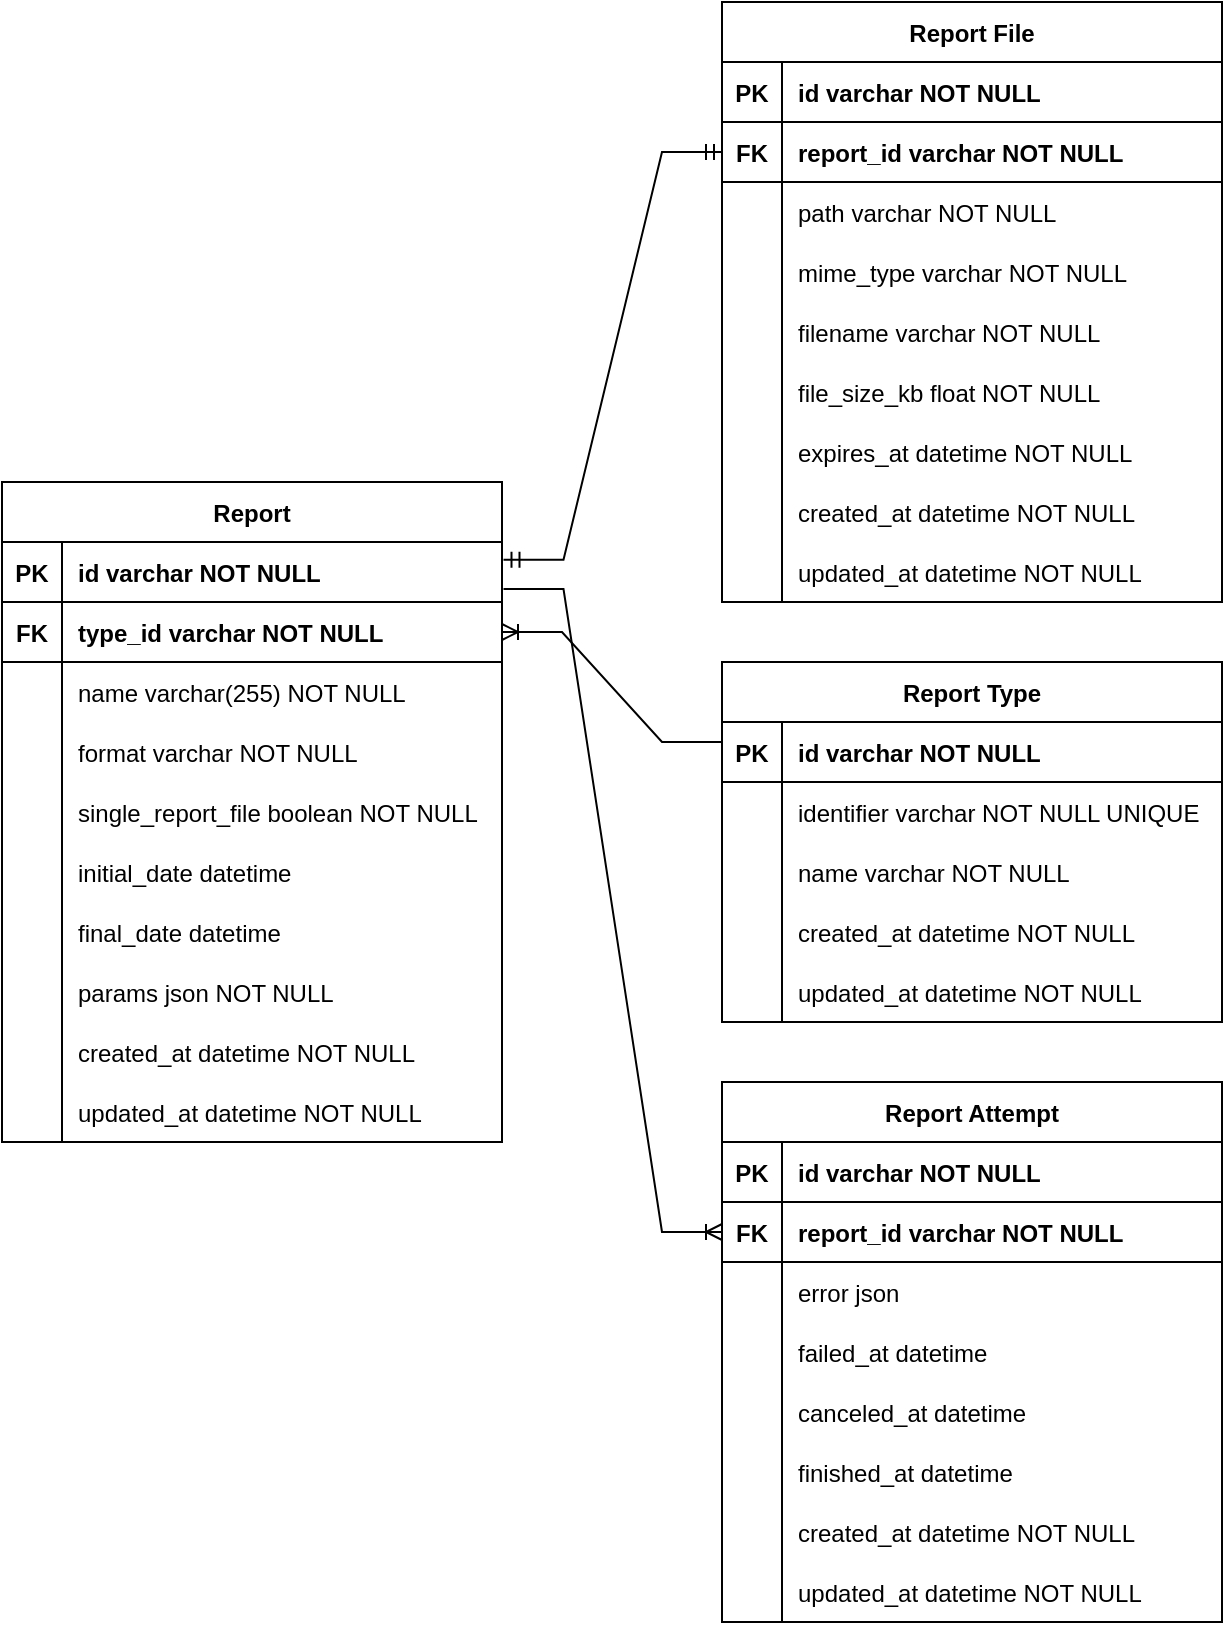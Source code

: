 <mxfile version="20.3.2" type="device"><diagram id="R2lEEEUBdFMjLlhIrx00" name="Page-1"><mxGraphModel dx="1125" dy="644" grid="1" gridSize="10" guides="1" tooltips="1" connect="1" arrows="1" fold="1" page="1" pageScale="1" pageWidth="850" pageHeight="1100" math="0" shadow="0" extFonts="Permanent Marker^https://fonts.googleapis.com/css?family=Permanent+Marker"><root><mxCell id="0"/><mxCell id="1" parent="0"/><mxCell id="C-vyLk0tnHw3VtMMgP7b-23" value="Report" style="shape=table;startSize=30;container=1;collapsible=1;childLayout=tableLayout;fixedRows=1;rowLines=0;fontStyle=1;align=center;resizeLast=1;" parent="1" vertex="1"><mxGeometry x="120" y="280" width="250" height="330" as="geometry"/></mxCell><mxCell id="C-vyLk0tnHw3VtMMgP7b-24" value="" style="shape=partialRectangle;collapsible=0;dropTarget=0;pointerEvents=0;fillColor=none;points=[[0,0.5],[1,0.5]];portConstraint=eastwest;top=0;left=0;right=0;bottom=1;" parent="C-vyLk0tnHw3VtMMgP7b-23" vertex="1"><mxGeometry y="30" width="250" height="30" as="geometry"/></mxCell><mxCell id="C-vyLk0tnHw3VtMMgP7b-25" value="PK" style="shape=partialRectangle;overflow=hidden;connectable=0;fillColor=none;top=0;left=0;bottom=0;right=0;fontStyle=1;" parent="C-vyLk0tnHw3VtMMgP7b-24" vertex="1"><mxGeometry width="30" height="30" as="geometry"><mxRectangle width="30" height="30" as="alternateBounds"/></mxGeometry></mxCell><mxCell id="C-vyLk0tnHw3VtMMgP7b-26" value="id varchar NOT NULL " style="shape=partialRectangle;overflow=hidden;connectable=0;fillColor=none;top=0;left=0;bottom=0;right=0;align=left;spacingLeft=6;fontStyle=1;" parent="C-vyLk0tnHw3VtMMgP7b-24" vertex="1"><mxGeometry x="30" width="220" height="30" as="geometry"><mxRectangle width="220" height="30" as="alternateBounds"/></mxGeometry></mxCell><mxCell id="LxgKJK7ZKuSx8GFed8Ou-108" value="" style="shape=partialRectangle;collapsible=0;dropTarget=0;pointerEvents=0;fillColor=none;points=[[0,0.5],[1,0.5]];portConstraint=eastwest;top=0;left=0;right=0;bottom=1;" parent="C-vyLk0tnHw3VtMMgP7b-23" vertex="1"><mxGeometry y="60" width="250" height="30" as="geometry"/></mxCell><mxCell id="LxgKJK7ZKuSx8GFed8Ou-109" value="FK" style="shape=partialRectangle;overflow=hidden;connectable=0;fillColor=none;top=0;left=0;bottom=0;right=0;fontStyle=1;" parent="LxgKJK7ZKuSx8GFed8Ou-108" vertex="1"><mxGeometry width="30" height="30" as="geometry"><mxRectangle width="30" height="30" as="alternateBounds"/></mxGeometry></mxCell><mxCell id="LxgKJK7ZKuSx8GFed8Ou-110" value="type_id varchar NOT NULL " style="shape=partialRectangle;overflow=hidden;connectable=0;fillColor=none;top=0;left=0;bottom=0;right=0;align=left;spacingLeft=6;fontStyle=1;" parent="LxgKJK7ZKuSx8GFed8Ou-108" vertex="1"><mxGeometry x="30" width="220" height="30" as="geometry"><mxRectangle width="220" height="30" as="alternateBounds"/></mxGeometry></mxCell><mxCell id="C-vyLk0tnHw3VtMMgP7b-27" value="" style="shape=partialRectangle;collapsible=0;dropTarget=0;pointerEvents=0;fillColor=none;points=[[0,0.5],[1,0.5]];portConstraint=eastwest;top=0;left=0;right=0;bottom=0;" parent="C-vyLk0tnHw3VtMMgP7b-23" vertex="1"><mxGeometry y="90" width="250" height="30" as="geometry"/></mxCell><mxCell id="C-vyLk0tnHw3VtMMgP7b-28" value="" style="shape=partialRectangle;overflow=hidden;connectable=0;fillColor=none;top=0;left=0;bottom=0;right=0;" parent="C-vyLk0tnHw3VtMMgP7b-27" vertex="1"><mxGeometry width="30" height="30" as="geometry"><mxRectangle width="30" height="30" as="alternateBounds"/></mxGeometry></mxCell><mxCell id="C-vyLk0tnHw3VtMMgP7b-29" value="name varchar(255) NOT NULL" style="shape=partialRectangle;overflow=hidden;connectable=0;fillColor=none;top=0;left=0;bottom=0;right=0;align=left;spacingLeft=6;" parent="C-vyLk0tnHw3VtMMgP7b-27" vertex="1"><mxGeometry x="30" width="220" height="30" as="geometry"><mxRectangle width="220" height="30" as="alternateBounds"/></mxGeometry></mxCell><mxCell id="LxgKJK7ZKuSx8GFed8Ou-5" value="" style="shape=partialRectangle;collapsible=0;dropTarget=0;pointerEvents=0;fillColor=none;points=[[0,0.5],[1,0.5]];portConstraint=eastwest;top=0;left=0;right=0;bottom=0;" parent="C-vyLk0tnHw3VtMMgP7b-23" vertex="1"><mxGeometry y="120" width="250" height="30" as="geometry"/></mxCell><mxCell id="LxgKJK7ZKuSx8GFed8Ou-6" value="" style="shape=partialRectangle;overflow=hidden;connectable=0;fillColor=none;top=0;left=0;bottom=0;right=0;" parent="LxgKJK7ZKuSx8GFed8Ou-5" vertex="1"><mxGeometry width="30" height="30" as="geometry"><mxRectangle width="30" height="30" as="alternateBounds"/></mxGeometry></mxCell><mxCell id="LxgKJK7ZKuSx8GFed8Ou-7" value="format varchar NOT NULL" style="shape=partialRectangle;overflow=hidden;connectable=0;fillColor=none;top=0;left=0;bottom=0;right=0;align=left;spacingLeft=6;" parent="LxgKJK7ZKuSx8GFed8Ou-5" vertex="1"><mxGeometry x="30" width="220" height="30" as="geometry"><mxRectangle width="220" height="30" as="alternateBounds"/></mxGeometry></mxCell><mxCell id="LxgKJK7ZKuSx8GFed8Ou-20" value="" style="shape=partialRectangle;collapsible=0;dropTarget=0;pointerEvents=0;fillColor=none;points=[[0,0.5],[1,0.5]];portConstraint=eastwest;top=0;left=0;right=0;bottom=0;" parent="C-vyLk0tnHw3VtMMgP7b-23" vertex="1"><mxGeometry y="150" width="250" height="30" as="geometry"/></mxCell><mxCell id="LxgKJK7ZKuSx8GFed8Ou-21" value="" style="shape=partialRectangle;overflow=hidden;connectable=0;fillColor=none;top=0;left=0;bottom=0;right=0;" parent="LxgKJK7ZKuSx8GFed8Ou-20" vertex="1"><mxGeometry width="30" height="30" as="geometry"><mxRectangle width="30" height="30" as="alternateBounds"/></mxGeometry></mxCell><mxCell id="LxgKJK7ZKuSx8GFed8Ou-22" value="single_report_file boolean NOT NULL" style="shape=partialRectangle;overflow=hidden;connectable=0;fillColor=none;top=0;left=0;bottom=0;right=0;align=left;spacingLeft=6;" parent="LxgKJK7ZKuSx8GFed8Ou-20" vertex="1"><mxGeometry x="30" width="220" height="30" as="geometry"><mxRectangle width="220" height="30" as="alternateBounds"/></mxGeometry></mxCell><mxCell id="LxgKJK7ZKuSx8GFed8Ou-8" value="" style="shape=partialRectangle;collapsible=0;dropTarget=0;pointerEvents=0;fillColor=none;points=[[0,0.5],[1,0.5]];portConstraint=eastwest;top=0;left=0;right=0;bottom=0;" parent="C-vyLk0tnHw3VtMMgP7b-23" vertex="1"><mxGeometry y="180" width="250" height="30" as="geometry"/></mxCell><mxCell id="LxgKJK7ZKuSx8GFed8Ou-9" value="" style="shape=partialRectangle;overflow=hidden;connectable=0;fillColor=none;top=0;left=0;bottom=0;right=0;" parent="LxgKJK7ZKuSx8GFed8Ou-8" vertex="1"><mxGeometry width="30" height="30" as="geometry"><mxRectangle width="30" height="30" as="alternateBounds"/></mxGeometry></mxCell><mxCell id="LxgKJK7ZKuSx8GFed8Ou-10" value="initial_date datetime" style="shape=partialRectangle;overflow=hidden;connectable=0;fillColor=none;top=0;left=0;bottom=0;right=0;align=left;spacingLeft=6;" parent="LxgKJK7ZKuSx8GFed8Ou-8" vertex="1"><mxGeometry x="30" width="220" height="30" as="geometry"><mxRectangle width="220" height="30" as="alternateBounds"/></mxGeometry></mxCell><mxCell id="LxgKJK7ZKuSx8GFed8Ou-26" value="" style="shape=partialRectangle;collapsible=0;dropTarget=0;pointerEvents=0;fillColor=none;points=[[0,0.5],[1,0.5]];portConstraint=eastwest;top=0;left=0;right=0;bottom=0;" parent="C-vyLk0tnHw3VtMMgP7b-23" vertex="1"><mxGeometry y="210" width="250" height="30" as="geometry"/></mxCell><mxCell id="LxgKJK7ZKuSx8GFed8Ou-27" value="" style="shape=partialRectangle;overflow=hidden;connectable=0;fillColor=none;top=0;left=0;bottom=0;right=0;" parent="LxgKJK7ZKuSx8GFed8Ou-26" vertex="1"><mxGeometry width="30" height="30" as="geometry"><mxRectangle width="30" height="30" as="alternateBounds"/></mxGeometry></mxCell><mxCell id="LxgKJK7ZKuSx8GFed8Ou-28" value="final_date datetime" style="shape=partialRectangle;overflow=hidden;connectable=0;fillColor=none;top=0;left=0;bottom=0;right=0;align=left;spacingLeft=6;" parent="LxgKJK7ZKuSx8GFed8Ou-26" vertex="1"><mxGeometry x="30" width="220" height="30" as="geometry"><mxRectangle width="220" height="30" as="alternateBounds"/></mxGeometry></mxCell><mxCell id="LxgKJK7ZKuSx8GFed8Ou-77" value="" style="shape=partialRectangle;collapsible=0;dropTarget=0;pointerEvents=0;fillColor=none;points=[[0,0.5],[1,0.5]];portConstraint=eastwest;top=0;left=0;right=0;bottom=0;" parent="C-vyLk0tnHw3VtMMgP7b-23" vertex="1"><mxGeometry y="240" width="250" height="30" as="geometry"/></mxCell><mxCell id="LxgKJK7ZKuSx8GFed8Ou-78" value="" style="shape=partialRectangle;overflow=hidden;connectable=0;fillColor=none;top=0;left=0;bottom=0;right=0;" parent="LxgKJK7ZKuSx8GFed8Ou-77" vertex="1"><mxGeometry width="30" height="30" as="geometry"><mxRectangle width="30" height="30" as="alternateBounds"/></mxGeometry></mxCell><mxCell id="LxgKJK7ZKuSx8GFed8Ou-79" value="params json NOT NULL" style="shape=partialRectangle;overflow=hidden;connectable=0;fillColor=none;top=0;left=0;bottom=0;right=0;align=left;spacingLeft=6;" parent="LxgKJK7ZKuSx8GFed8Ou-77" vertex="1"><mxGeometry x="30" width="220" height="30" as="geometry"><mxRectangle width="220" height="30" as="alternateBounds"/></mxGeometry></mxCell><mxCell id="LxgKJK7ZKuSx8GFed8Ou-23" value="" style="shape=partialRectangle;collapsible=0;dropTarget=0;pointerEvents=0;fillColor=none;points=[[0,0.5],[1,0.5]];portConstraint=eastwest;top=0;left=0;right=0;bottom=0;" parent="C-vyLk0tnHw3VtMMgP7b-23" vertex="1"><mxGeometry y="270" width="250" height="30" as="geometry"/></mxCell><mxCell id="LxgKJK7ZKuSx8GFed8Ou-24" value="" style="shape=partialRectangle;overflow=hidden;connectable=0;fillColor=none;top=0;left=0;bottom=0;right=0;" parent="LxgKJK7ZKuSx8GFed8Ou-23" vertex="1"><mxGeometry width="30" height="30" as="geometry"><mxRectangle width="30" height="30" as="alternateBounds"/></mxGeometry></mxCell><mxCell id="LxgKJK7ZKuSx8GFed8Ou-25" value="created_at datetime NOT NULL" style="shape=partialRectangle;overflow=hidden;connectable=0;fillColor=none;top=0;left=0;bottom=0;right=0;align=left;spacingLeft=6;" parent="LxgKJK7ZKuSx8GFed8Ou-23" vertex="1"><mxGeometry x="30" width="220" height="30" as="geometry"><mxRectangle width="220" height="30" as="alternateBounds"/></mxGeometry></mxCell><mxCell id="LxgKJK7ZKuSx8GFed8Ou-11" value="" style="shape=partialRectangle;collapsible=0;dropTarget=0;pointerEvents=0;fillColor=none;points=[[0,0.5],[1,0.5]];portConstraint=eastwest;top=0;left=0;right=0;bottom=0;" parent="C-vyLk0tnHw3VtMMgP7b-23" vertex="1"><mxGeometry y="300" width="250" height="30" as="geometry"/></mxCell><mxCell id="LxgKJK7ZKuSx8GFed8Ou-12" value="" style="shape=partialRectangle;overflow=hidden;connectable=0;fillColor=none;top=0;left=0;bottom=0;right=0;" parent="LxgKJK7ZKuSx8GFed8Ou-11" vertex="1"><mxGeometry width="30" height="30" as="geometry"><mxRectangle width="30" height="30" as="alternateBounds"/></mxGeometry></mxCell><mxCell id="LxgKJK7ZKuSx8GFed8Ou-13" value="updated_at datetime NOT NULL" style="shape=partialRectangle;overflow=hidden;connectable=0;fillColor=none;top=0;left=0;bottom=0;right=0;align=left;spacingLeft=6;" parent="LxgKJK7ZKuSx8GFed8Ou-11" vertex="1"><mxGeometry x="30" width="220" height="30" as="geometry"><mxRectangle width="220" height="30" as="alternateBounds"/></mxGeometry></mxCell><mxCell id="LxgKJK7ZKuSx8GFed8Ou-32" value="Report File" style="shape=table;startSize=30;container=1;collapsible=1;childLayout=tableLayout;fixedRows=1;rowLines=0;fontStyle=1;align=center;resizeLast=1;" parent="1" vertex="1"><mxGeometry x="480" y="40" width="250" height="300" as="geometry"/></mxCell><mxCell id="LxgKJK7ZKuSx8GFed8Ou-33" value="" style="shape=partialRectangle;collapsible=0;dropTarget=0;pointerEvents=0;fillColor=none;points=[[0,0.5],[1,0.5]];portConstraint=eastwest;top=0;left=0;right=0;bottom=1;" parent="LxgKJK7ZKuSx8GFed8Ou-32" vertex="1"><mxGeometry y="30" width="250" height="30" as="geometry"/></mxCell><mxCell id="LxgKJK7ZKuSx8GFed8Ou-34" value="PK" style="shape=partialRectangle;overflow=hidden;connectable=0;fillColor=none;top=0;left=0;bottom=0;right=0;fontStyle=1;" parent="LxgKJK7ZKuSx8GFed8Ou-33" vertex="1"><mxGeometry width="30" height="30" as="geometry"><mxRectangle width="30" height="30" as="alternateBounds"/></mxGeometry></mxCell><mxCell id="LxgKJK7ZKuSx8GFed8Ou-35" value="id varchar NOT NULL " style="shape=partialRectangle;overflow=hidden;connectable=0;fillColor=none;top=0;left=0;bottom=0;right=0;align=left;spacingLeft=6;fontStyle=1;" parent="LxgKJK7ZKuSx8GFed8Ou-33" vertex="1"><mxGeometry x="30" width="220" height="30" as="geometry"><mxRectangle width="220" height="30" as="alternateBounds"/></mxGeometry></mxCell><mxCell id="LxgKJK7ZKuSx8GFed8Ou-71" value="" style="shape=partialRectangle;collapsible=0;dropTarget=0;pointerEvents=0;fillColor=none;points=[[0,0.5],[1,0.5]];portConstraint=eastwest;top=0;left=0;right=0;bottom=1;" parent="LxgKJK7ZKuSx8GFed8Ou-32" vertex="1"><mxGeometry y="60" width="250" height="30" as="geometry"/></mxCell><mxCell id="LxgKJK7ZKuSx8GFed8Ou-72" value="FK" style="shape=partialRectangle;overflow=hidden;connectable=0;fillColor=none;top=0;left=0;bottom=0;right=0;fontStyle=1;" parent="LxgKJK7ZKuSx8GFed8Ou-71" vertex="1"><mxGeometry width="30" height="30" as="geometry"><mxRectangle width="30" height="30" as="alternateBounds"/></mxGeometry></mxCell><mxCell id="LxgKJK7ZKuSx8GFed8Ou-73" value="report_id varchar NOT NULL " style="shape=partialRectangle;overflow=hidden;connectable=0;fillColor=none;top=0;left=0;bottom=0;right=0;align=left;spacingLeft=6;fontStyle=1;" parent="LxgKJK7ZKuSx8GFed8Ou-71" vertex="1"><mxGeometry x="30" width="220" height="30" as="geometry"><mxRectangle width="220" height="30" as="alternateBounds"/></mxGeometry></mxCell><mxCell id="LxgKJK7ZKuSx8GFed8Ou-36" value="" style="shape=partialRectangle;collapsible=0;dropTarget=0;pointerEvents=0;fillColor=none;points=[[0,0.5],[1,0.5]];portConstraint=eastwest;top=0;left=0;right=0;bottom=0;" parent="LxgKJK7ZKuSx8GFed8Ou-32" vertex="1"><mxGeometry y="90" width="250" height="30" as="geometry"/></mxCell><mxCell id="LxgKJK7ZKuSx8GFed8Ou-37" value="" style="shape=partialRectangle;overflow=hidden;connectable=0;fillColor=none;top=0;left=0;bottom=0;right=0;" parent="LxgKJK7ZKuSx8GFed8Ou-36" vertex="1"><mxGeometry width="30" height="30" as="geometry"><mxRectangle width="30" height="30" as="alternateBounds"/></mxGeometry></mxCell><mxCell id="LxgKJK7ZKuSx8GFed8Ou-38" value="path varchar NOT NULL" style="shape=partialRectangle;overflow=hidden;connectable=0;fillColor=none;top=0;left=0;bottom=0;right=0;align=left;spacingLeft=6;" parent="LxgKJK7ZKuSx8GFed8Ou-36" vertex="1"><mxGeometry x="30" width="220" height="30" as="geometry"><mxRectangle width="220" height="30" as="alternateBounds"/></mxGeometry></mxCell><mxCell id="LxgKJK7ZKuSx8GFed8Ou-54" value="" style="shape=partialRectangle;collapsible=0;dropTarget=0;pointerEvents=0;fillColor=none;points=[[0,0.5],[1,0.5]];portConstraint=eastwest;top=0;left=0;right=0;bottom=0;" parent="LxgKJK7ZKuSx8GFed8Ou-32" vertex="1"><mxGeometry y="120" width="250" height="30" as="geometry"/></mxCell><mxCell id="LxgKJK7ZKuSx8GFed8Ou-55" value="" style="shape=partialRectangle;overflow=hidden;connectable=0;fillColor=none;top=0;left=0;bottom=0;right=0;" parent="LxgKJK7ZKuSx8GFed8Ou-54" vertex="1"><mxGeometry width="30" height="30" as="geometry"><mxRectangle width="30" height="30" as="alternateBounds"/></mxGeometry></mxCell><mxCell id="LxgKJK7ZKuSx8GFed8Ou-56" value="mime_type varchar NOT NULL" style="shape=partialRectangle;overflow=hidden;connectable=0;fillColor=none;top=0;left=0;bottom=0;right=0;align=left;spacingLeft=6;" parent="LxgKJK7ZKuSx8GFed8Ou-54" vertex="1"><mxGeometry x="30" width="220" height="30" as="geometry"><mxRectangle width="220" height="30" as="alternateBounds"/></mxGeometry></mxCell><mxCell id="6FO_KgC5tDsDKdcRFvPC-44" value="" style="shape=partialRectangle;collapsible=0;dropTarget=0;pointerEvents=0;fillColor=none;points=[[0,0.5],[1,0.5]];portConstraint=eastwest;top=0;left=0;right=0;bottom=0;" parent="LxgKJK7ZKuSx8GFed8Ou-32" vertex="1"><mxGeometry y="150" width="250" height="30" as="geometry"/></mxCell><mxCell id="6FO_KgC5tDsDKdcRFvPC-45" value="" style="shape=partialRectangle;overflow=hidden;connectable=0;fillColor=none;top=0;left=0;bottom=0;right=0;" parent="6FO_KgC5tDsDKdcRFvPC-44" vertex="1"><mxGeometry width="30" height="30" as="geometry"><mxRectangle width="30" height="30" as="alternateBounds"/></mxGeometry></mxCell><mxCell id="6FO_KgC5tDsDKdcRFvPC-46" value="filename varchar NOT NULL" style="shape=partialRectangle;overflow=hidden;connectable=0;fillColor=none;top=0;left=0;bottom=0;right=0;align=left;spacingLeft=6;" parent="6FO_KgC5tDsDKdcRFvPC-44" vertex="1"><mxGeometry x="30" width="220" height="30" as="geometry"><mxRectangle width="220" height="30" as="alternateBounds"/></mxGeometry></mxCell><mxCell id="LxgKJK7ZKuSx8GFed8Ou-115" value="" style="shape=partialRectangle;collapsible=0;dropTarget=0;pointerEvents=0;fillColor=none;points=[[0,0.5],[1,0.5]];portConstraint=eastwest;top=0;left=0;right=0;bottom=0;" parent="LxgKJK7ZKuSx8GFed8Ou-32" vertex="1"><mxGeometry y="180" width="250" height="30" as="geometry"/></mxCell><mxCell id="LxgKJK7ZKuSx8GFed8Ou-116" value="" style="shape=partialRectangle;overflow=hidden;connectable=0;fillColor=none;top=0;left=0;bottom=0;right=0;" parent="LxgKJK7ZKuSx8GFed8Ou-115" vertex="1"><mxGeometry width="30" height="30" as="geometry"><mxRectangle width="30" height="30" as="alternateBounds"/></mxGeometry></mxCell><mxCell id="LxgKJK7ZKuSx8GFed8Ou-117" value="file_size_kb float NOT NULL" style="shape=partialRectangle;overflow=hidden;connectable=0;fillColor=none;top=0;left=0;bottom=0;right=0;align=left;spacingLeft=6;" parent="LxgKJK7ZKuSx8GFed8Ou-115" vertex="1"><mxGeometry x="30" width="220" height="30" as="geometry"><mxRectangle width="220" height="30" as="alternateBounds"/></mxGeometry></mxCell><mxCell id="LxgKJK7ZKuSx8GFed8Ou-63" value="" style="shape=partialRectangle;collapsible=0;dropTarget=0;pointerEvents=0;fillColor=none;points=[[0,0.5],[1,0.5]];portConstraint=eastwest;top=0;left=0;right=0;bottom=0;" parent="LxgKJK7ZKuSx8GFed8Ou-32" vertex="1"><mxGeometry y="210" width="250" height="30" as="geometry"/></mxCell><mxCell id="LxgKJK7ZKuSx8GFed8Ou-64" value="" style="shape=partialRectangle;overflow=hidden;connectable=0;fillColor=none;top=0;left=0;bottom=0;right=0;" parent="LxgKJK7ZKuSx8GFed8Ou-63" vertex="1"><mxGeometry width="30" height="30" as="geometry"><mxRectangle width="30" height="30" as="alternateBounds"/></mxGeometry></mxCell><mxCell id="LxgKJK7ZKuSx8GFed8Ou-65" value="expires_at datetime NOT NULL" style="shape=partialRectangle;overflow=hidden;connectable=0;fillColor=none;top=0;left=0;bottom=0;right=0;align=left;spacingLeft=6;" parent="LxgKJK7ZKuSx8GFed8Ou-63" vertex="1"><mxGeometry x="30" width="220" height="30" as="geometry"><mxRectangle width="220" height="30" as="alternateBounds"/></mxGeometry></mxCell><mxCell id="LxgKJK7ZKuSx8GFed8Ou-57" value="" style="shape=partialRectangle;collapsible=0;dropTarget=0;pointerEvents=0;fillColor=none;points=[[0,0.5],[1,0.5]];portConstraint=eastwest;top=0;left=0;right=0;bottom=0;" parent="LxgKJK7ZKuSx8GFed8Ou-32" vertex="1"><mxGeometry y="240" width="250" height="30" as="geometry"/></mxCell><mxCell id="LxgKJK7ZKuSx8GFed8Ou-58" value="" style="shape=partialRectangle;overflow=hidden;connectable=0;fillColor=none;top=0;left=0;bottom=0;right=0;" parent="LxgKJK7ZKuSx8GFed8Ou-57" vertex="1"><mxGeometry width="30" height="30" as="geometry"><mxRectangle width="30" height="30" as="alternateBounds"/></mxGeometry></mxCell><mxCell id="LxgKJK7ZKuSx8GFed8Ou-59" value="created_at datetime NOT NULL" style="shape=partialRectangle;overflow=hidden;connectable=0;fillColor=none;top=0;left=0;bottom=0;right=0;align=left;spacingLeft=6;" parent="LxgKJK7ZKuSx8GFed8Ou-57" vertex="1"><mxGeometry x="30" width="220" height="30" as="geometry"><mxRectangle width="220" height="30" as="alternateBounds"/></mxGeometry></mxCell><mxCell id="LxgKJK7ZKuSx8GFed8Ou-60" value="" style="shape=partialRectangle;collapsible=0;dropTarget=0;pointerEvents=0;fillColor=none;points=[[0,0.5],[1,0.5]];portConstraint=eastwest;top=0;left=0;right=0;bottom=0;" parent="LxgKJK7ZKuSx8GFed8Ou-32" vertex="1"><mxGeometry y="270" width="250" height="30" as="geometry"/></mxCell><mxCell id="LxgKJK7ZKuSx8GFed8Ou-61" value="" style="shape=partialRectangle;overflow=hidden;connectable=0;fillColor=none;top=0;left=0;bottom=0;right=0;" parent="LxgKJK7ZKuSx8GFed8Ou-60" vertex="1"><mxGeometry width="30" height="30" as="geometry"><mxRectangle width="30" height="30" as="alternateBounds"/></mxGeometry></mxCell><mxCell id="LxgKJK7ZKuSx8GFed8Ou-62" value="updated_at datetime NOT NULL" style="shape=partialRectangle;overflow=hidden;connectable=0;fillColor=none;top=0;left=0;bottom=0;right=0;align=left;spacingLeft=6;" parent="LxgKJK7ZKuSx8GFed8Ou-60" vertex="1"><mxGeometry x="30" width="220" height="30" as="geometry"><mxRectangle width="220" height="30" as="alternateBounds"/></mxGeometry></mxCell><mxCell id="LxgKJK7ZKuSx8GFed8Ou-76" value="" style="edgeStyle=entityRelationEdgeStyle;fontSize=12;html=1;endArrow=ERmandOne;startArrow=ERmandOne;rounded=0;strokeColor=default;exitX=1.003;exitY=0.294;exitDx=0;exitDy=0;entryX=0;entryY=0.5;entryDx=0;entryDy=0;exitPerimeter=0;" parent="1" source="C-vyLk0tnHw3VtMMgP7b-24" target="LxgKJK7ZKuSx8GFed8Ou-71" edge="1"><mxGeometry width="100" height="100" relative="1" as="geometry"><mxPoint x="400" y="400" as="sourcePoint"/><mxPoint x="500" y="300" as="targetPoint"/></mxGeometry></mxCell><mxCell id="LxgKJK7ZKuSx8GFed8Ou-83" value="Report Type" style="shape=table;startSize=30;container=1;collapsible=1;childLayout=tableLayout;fixedRows=1;rowLines=0;fontStyle=1;align=center;resizeLast=1;" parent="1" vertex="1"><mxGeometry x="480" y="370" width="250" height="180" as="geometry"/></mxCell><mxCell id="LxgKJK7ZKuSx8GFed8Ou-84" value="" style="shape=partialRectangle;collapsible=0;dropTarget=0;pointerEvents=0;fillColor=none;points=[[0,0.5],[1,0.5]];portConstraint=eastwest;top=0;left=0;right=0;bottom=1;" parent="LxgKJK7ZKuSx8GFed8Ou-83" vertex="1"><mxGeometry y="30" width="250" height="30" as="geometry"/></mxCell><mxCell id="LxgKJK7ZKuSx8GFed8Ou-85" value="PK" style="shape=partialRectangle;overflow=hidden;connectable=0;fillColor=none;top=0;left=0;bottom=0;right=0;fontStyle=1;" parent="LxgKJK7ZKuSx8GFed8Ou-84" vertex="1"><mxGeometry width="30" height="30" as="geometry"><mxRectangle width="30" height="30" as="alternateBounds"/></mxGeometry></mxCell><mxCell id="LxgKJK7ZKuSx8GFed8Ou-86" value="id varchar NOT NULL " style="shape=partialRectangle;overflow=hidden;connectable=0;fillColor=none;top=0;left=0;bottom=0;right=0;align=left;spacingLeft=6;fontStyle=1;" parent="LxgKJK7ZKuSx8GFed8Ou-84" vertex="1"><mxGeometry x="30" width="220" height="30" as="geometry"><mxRectangle width="220" height="30" as="alternateBounds"/></mxGeometry></mxCell><mxCell id="LxgKJK7ZKuSx8GFed8Ou-105" value="" style="shape=partialRectangle;collapsible=0;dropTarget=0;pointerEvents=0;fillColor=none;points=[[0,0.5],[1,0.5]];portConstraint=eastwest;top=0;left=0;right=0;bottom=0;" parent="LxgKJK7ZKuSx8GFed8Ou-83" vertex="1"><mxGeometry y="60" width="250" height="30" as="geometry"/></mxCell><mxCell id="LxgKJK7ZKuSx8GFed8Ou-106" value="" style="shape=partialRectangle;overflow=hidden;connectable=0;fillColor=none;top=0;left=0;bottom=0;right=0;" parent="LxgKJK7ZKuSx8GFed8Ou-105" vertex="1"><mxGeometry width="30" height="30" as="geometry"><mxRectangle width="30" height="30" as="alternateBounds"/></mxGeometry></mxCell><mxCell id="LxgKJK7ZKuSx8GFed8Ou-107" value="identifier varchar NOT NULL UNIQUE" style="shape=partialRectangle;overflow=hidden;connectable=0;fillColor=none;top=0;left=0;bottom=0;right=0;align=left;spacingLeft=6;" parent="LxgKJK7ZKuSx8GFed8Ou-105" vertex="1"><mxGeometry x="30" width="220" height="30" as="geometry"><mxRectangle width="220" height="30" as="alternateBounds"/></mxGeometry></mxCell><mxCell id="LxgKJK7ZKuSx8GFed8Ou-90" value="" style="shape=partialRectangle;collapsible=0;dropTarget=0;pointerEvents=0;fillColor=none;points=[[0,0.5],[1,0.5]];portConstraint=eastwest;top=0;left=0;right=0;bottom=0;" parent="LxgKJK7ZKuSx8GFed8Ou-83" vertex="1"><mxGeometry y="90" width="250" height="30" as="geometry"/></mxCell><mxCell id="LxgKJK7ZKuSx8GFed8Ou-91" value="" style="shape=partialRectangle;overflow=hidden;connectable=0;fillColor=none;top=0;left=0;bottom=0;right=0;" parent="LxgKJK7ZKuSx8GFed8Ou-90" vertex="1"><mxGeometry width="30" height="30" as="geometry"><mxRectangle width="30" height="30" as="alternateBounds"/></mxGeometry></mxCell><mxCell id="LxgKJK7ZKuSx8GFed8Ou-92" value="name varchar NOT NULL" style="shape=partialRectangle;overflow=hidden;connectable=0;fillColor=none;top=0;left=0;bottom=0;right=0;align=left;spacingLeft=6;" parent="LxgKJK7ZKuSx8GFed8Ou-90" vertex="1"><mxGeometry x="30" width="220" height="30" as="geometry"><mxRectangle width="220" height="30" as="alternateBounds"/></mxGeometry></mxCell><mxCell id="LxgKJK7ZKuSx8GFed8Ou-99" value="" style="shape=partialRectangle;collapsible=0;dropTarget=0;pointerEvents=0;fillColor=none;points=[[0,0.5],[1,0.5]];portConstraint=eastwest;top=0;left=0;right=0;bottom=0;" parent="LxgKJK7ZKuSx8GFed8Ou-83" vertex="1"><mxGeometry y="120" width="250" height="30" as="geometry"/></mxCell><mxCell id="LxgKJK7ZKuSx8GFed8Ou-100" value="" style="shape=partialRectangle;overflow=hidden;connectable=0;fillColor=none;top=0;left=0;bottom=0;right=0;" parent="LxgKJK7ZKuSx8GFed8Ou-99" vertex="1"><mxGeometry width="30" height="30" as="geometry"><mxRectangle width="30" height="30" as="alternateBounds"/></mxGeometry></mxCell><mxCell id="LxgKJK7ZKuSx8GFed8Ou-101" value="created_at datetime NOT NULL" style="shape=partialRectangle;overflow=hidden;connectable=0;fillColor=none;top=0;left=0;bottom=0;right=0;align=left;spacingLeft=6;" parent="LxgKJK7ZKuSx8GFed8Ou-99" vertex="1"><mxGeometry x="30" width="220" height="30" as="geometry"><mxRectangle width="220" height="30" as="alternateBounds"/></mxGeometry></mxCell><mxCell id="LxgKJK7ZKuSx8GFed8Ou-102" value="" style="shape=partialRectangle;collapsible=0;dropTarget=0;pointerEvents=0;fillColor=none;points=[[0,0.5],[1,0.5]];portConstraint=eastwest;top=0;left=0;right=0;bottom=0;" parent="LxgKJK7ZKuSx8GFed8Ou-83" vertex="1"><mxGeometry y="150" width="250" height="30" as="geometry"/></mxCell><mxCell id="LxgKJK7ZKuSx8GFed8Ou-103" value="" style="shape=partialRectangle;overflow=hidden;connectable=0;fillColor=none;top=0;left=0;bottom=0;right=0;" parent="LxgKJK7ZKuSx8GFed8Ou-102" vertex="1"><mxGeometry width="30" height="30" as="geometry"><mxRectangle width="30" height="30" as="alternateBounds"/></mxGeometry></mxCell><mxCell id="LxgKJK7ZKuSx8GFed8Ou-104" value="updated_at datetime NOT NULL" style="shape=partialRectangle;overflow=hidden;connectable=0;fillColor=none;top=0;left=0;bottom=0;right=0;align=left;spacingLeft=6;" parent="LxgKJK7ZKuSx8GFed8Ou-102" vertex="1"><mxGeometry x="30" width="220" height="30" as="geometry"><mxRectangle width="220" height="30" as="alternateBounds"/></mxGeometry></mxCell><mxCell id="LxgKJK7ZKuSx8GFed8Ou-111" value="" style="edgeStyle=entityRelationEdgeStyle;fontSize=12;html=1;endArrow=ERoneToMany;rounded=0;strokeColor=default;entryX=1;entryY=0.5;entryDx=0;entryDy=0;exitX=0;exitY=0.333;exitDx=0;exitDy=0;exitPerimeter=0;" parent="1" source="LxgKJK7ZKuSx8GFed8Ou-84" target="LxgKJK7ZKuSx8GFed8Ou-108" edge="1"><mxGeometry width="100" height="100" relative="1" as="geometry"><mxPoint x="400" y="420" as="sourcePoint"/><mxPoint x="500" y="320" as="targetPoint"/></mxGeometry></mxCell><mxCell id="6FO_KgC5tDsDKdcRFvPC-1" value="Report Attempt" style="shape=table;startSize=30;container=1;collapsible=1;childLayout=tableLayout;fixedRows=1;rowLines=0;fontStyle=1;align=center;resizeLast=1;" parent="1" vertex="1"><mxGeometry x="480" y="580" width="250" height="270" as="geometry"/></mxCell><mxCell id="6FO_KgC5tDsDKdcRFvPC-2" value="" style="shape=partialRectangle;collapsible=0;dropTarget=0;pointerEvents=0;fillColor=none;points=[[0,0.5],[1,0.5]];portConstraint=eastwest;top=0;left=0;right=0;bottom=1;" parent="6FO_KgC5tDsDKdcRFvPC-1" vertex="1"><mxGeometry y="30" width="250" height="30" as="geometry"/></mxCell><mxCell id="6FO_KgC5tDsDKdcRFvPC-3" value="PK" style="shape=partialRectangle;overflow=hidden;connectable=0;fillColor=none;top=0;left=0;bottom=0;right=0;fontStyle=1;" parent="6FO_KgC5tDsDKdcRFvPC-2" vertex="1"><mxGeometry width="30" height="30" as="geometry"><mxRectangle width="30" height="30" as="alternateBounds"/></mxGeometry></mxCell><mxCell id="6FO_KgC5tDsDKdcRFvPC-4" value="id varchar NOT NULL " style="shape=partialRectangle;overflow=hidden;connectable=0;fillColor=none;top=0;left=0;bottom=0;right=0;align=left;spacingLeft=6;fontStyle=1;" parent="6FO_KgC5tDsDKdcRFvPC-2" vertex="1"><mxGeometry x="30" width="220" height="30" as="geometry"><mxRectangle width="220" height="30" as="alternateBounds"/></mxGeometry></mxCell><mxCell id="6FO_KgC5tDsDKdcRFvPC-29" value="" style="shape=partialRectangle;collapsible=0;dropTarget=0;pointerEvents=0;fillColor=none;points=[[0,0.5],[1,0.5]];portConstraint=eastwest;top=0;left=0;right=0;bottom=1;" parent="6FO_KgC5tDsDKdcRFvPC-1" vertex="1"><mxGeometry y="60" width="250" height="30" as="geometry"/></mxCell><mxCell id="6FO_KgC5tDsDKdcRFvPC-30" value="FK" style="shape=partialRectangle;overflow=hidden;connectable=0;fillColor=none;top=0;left=0;bottom=0;right=0;fontStyle=1;" parent="6FO_KgC5tDsDKdcRFvPC-29" vertex="1"><mxGeometry width="30" height="30" as="geometry"><mxRectangle width="30" height="30" as="alternateBounds"/></mxGeometry></mxCell><mxCell id="6FO_KgC5tDsDKdcRFvPC-31" value="report_id varchar NOT NULL " style="shape=partialRectangle;overflow=hidden;connectable=0;fillColor=none;top=0;left=0;bottom=0;right=0;align=left;spacingLeft=6;fontStyle=1;" parent="6FO_KgC5tDsDKdcRFvPC-29" vertex="1"><mxGeometry x="30" width="220" height="30" as="geometry"><mxRectangle width="220" height="30" as="alternateBounds"/></mxGeometry></mxCell><mxCell id="6FO_KgC5tDsDKdcRFvPC-26" value="" style="shape=partialRectangle;collapsible=0;dropTarget=0;pointerEvents=0;fillColor=none;points=[[0,0.5],[1,0.5]];portConstraint=eastwest;top=0;left=0;right=0;bottom=0;" parent="6FO_KgC5tDsDKdcRFvPC-1" vertex="1"><mxGeometry y="90" width="250" height="30" as="geometry"/></mxCell><mxCell id="6FO_KgC5tDsDKdcRFvPC-27" value="" style="shape=partialRectangle;overflow=hidden;connectable=0;fillColor=none;top=0;left=0;bottom=0;right=0;" parent="6FO_KgC5tDsDKdcRFvPC-26" vertex="1"><mxGeometry width="30" height="30" as="geometry"><mxRectangle width="30" height="30" as="alternateBounds"/></mxGeometry></mxCell><mxCell id="6FO_KgC5tDsDKdcRFvPC-28" value="error json" style="shape=partialRectangle;overflow=hidden;connectable=0;fillColor=none;top=0;left=0;bottom=0;right=0;align=left;spacingLeft=6;" parent="6FO_KgC5tDsDKdcRFvPC-26" vertex="1"><mxGeometry x="30" width="220" height="30" as="geometry"><mxRectangle width="220" height="30" as="alternateBounds"/></mxGeometry></mxCell><mxCell id="6FO_KgC5tDsDKdcRFvPC-33" value="" style="shape=partialRectangle;collapsible=0;dropTarget=0;pointerEvents=0;fillColor=none;points=[[0,0.5],[1,0.5]];portConstraint=eastwest;top=0;left=0;right=0;bottom=0;" parent="6FO_KgC5tDsDKdcRFvPC-1" vertex="1"><mxGeometry y="120" width="250" height="30" as="geometry"/></mxCell><mxCell id="6FO_KgC5tDsDKdcRFvPC-34" value="" style="shape=partialRectangle;overflow=hidden;connectable=0;fillColor=none;top=0;left=0;bottom=0;right=0;" parent="6FO_KgC5tDsDKdcRFvPC-33" vertex="1"><mxGeometry width="30" height="30" as="geometry"><mxRectangle width="30" height="30" as="alternateBounds"/></mxGeometry></mxCell><mxCell id="6FO_KgC5tDsDKdcRFvPC-35" value="failed_at datetime" style="shape=partialRectangle;overflow=hidden;connectable=0;fillColor=none;top=0;left=0;bottom=0;right=0;align=left;spacingLeft=6;" parent="6FO_KgC5tDsDKdcRFvPC-33" vertex="1"><mxGeometry x="30" width="220" height="30" as="geometry"><mxRectangle width="220" height="30" as="alternateBounds"/></mxGeometry></mxCell><mxCell id="6FO_KgC5tDsDKdcRFvPC-20" value="" style="shape=partialRectangle;collapsible=0;dropTarget=0;pointerEvents=0;fillColor=none;points=[[0,0.5],[1,0.5]];portConstraint=eastwest;top=0;left=0;right=0;bottom=0;" parent="6FO_KgC5tDsDKdcRFvPC-1" vertex="1"><mxGeometry y="150" width="250" height="30" as="geometry"/></mxCell><mxCell id="6FO_KgC5tDsDKdcRFvPC-21" value="" style="shape=partialRectangle;overflow=hidden;connectable=0;fillColor=none;top=0;left=0;bottom=0;right=0;" parent="6FO_KgC5tDsDKdcRFvPC-20" vertex="1"><mxGeometry width="30" height="30" as="geometry"><mxRectangle width="30" height="30" as="alternateBounds"/></mxGeometry></mxCell><mxCell id="6FO_KgC5tDsDKdcRFvPC-22" value="canceled_at datetime" style="shape=partialRectangle;overflow=hidden;connectable=0;fillColor=none;top=0;left=0;bottom=0;right=0;align=left;spacingLeft=6;" parent="6FO_KgC5tDsDKdcRFvPC-20" vertex="1"><mxGeometry x="30" width="220" height="30" as="geometry"><mxRectangle width="220" height="30" as="alternateBounds"/></mxGeometry></mxCell><mxCell id="6FO_KgC5tDsDKdcRFvPC-23" value="" style="shape=partialRectangle;collapsible=0;dropTarget=0;pointerEvents=0;fillColor=none;points=[[0,0.5],[1,0.5]];portConstraint=eastwest;top=0;left=0;right=0;bottom=0;" parent="6FO_KgC5tDsDKdcRFvPC-1" vertex="1"><mxGeometry y="180" width="250" height="30" as="geometry"/></mxCell><mxCell id="6FO_KgC5tDsDKdcRFvPC-24" value="" style="shape=partialRectangle;overflow=hidden;connectable=0;fillColor=none;top=0;left=0;bottom=0;right=0;" parent="6FO_KgC5tDsDKdcRFvPC-23" vertex="1"><mxGeometry width="30" height="30" as="geometry"><mxRectangle width="30" height="30" as="alternateBounds"/></mxGeometry></mxCell><mxCell id="6FO_KgC5tDsDKdcRFvPC-25" value="finished_at datetime" style="shape=partialRectangle;overflow=hidden;connectable=0;fillColor=none;top=0;left=0;bottom=0;right=0;align=left;spacingLeft=6;" parent="6FO_KgC5tDsDKdcRFvPC-23" vertex="1"><mxGeometry x="30" width="220" height="30" as="geometry"><mxRectangle width="220" height="30" as="alternateBounds"/></mxGeometry></mxCell><mxCell id="6FO_KgC5tDsDKdcRFvPC-11" value="" style="shape=partialRectangle;collapsible=0;dropTarget=0;pointerEvents=0;fillColor=none;points=[[0,0.5],[1,0.5]];portConstraint=eastwest;top=0;left=0;right=0;bottom=0;" parent="6FO_KgC5tDsDKdcRFvPC-1" vertex="1"><mxGeometry y="210" width="250" height="30" as="geometry"/></mxCell><mxCell id="6FO_KgC5tDsDKdcRFvPC-12" value="" style="shape=partialRectangle;overflow=hidden;connectable=0;fillColor=none;top=0;left=0;bottom=0;right=0;" parent="6FO_KgC5tDsDKdcRFvPC-11" vertex="1"><mxGeometry width="30" height="30" as="geometry"><mxRectangle width="30" height="30" as="alternateBounds"/></mxGeometry></mxCell><mxCell id="6FO_KgC5tDsDKdcRFvPC-13" value="created_at datetime NOT NULL" style="shape=partialRectangle;overflow=hidden;connectable=0;fillColor=none;top=0;left=0;bottom=0;right=0;align=left;spacingLeft=6;" parent="6FO_KgC5tDsDKdcRFvPC-11" vertex="1"><mxGeometry x="30" width="220" height="30" as="geometry"><mxRectangle width="220" height="30" as="alternateBounds"/></mxGeometry></mxCell><mxCell id="6FO_KgC5tDsDKdcRFvPC-14" value="" style="shape=partialRectangle;collapsible=0;dropTarget=0;pointerEvents=0;fillColor=none;points=[[0,0.5],[1,0.5]];portConstraint=eastwest;top=0;left=0;right=0;bottom=0;" parent="6FO_KgC5tDsDKdcRFvPC-1" vertex="1"><mxGeometry y="240" width="250" height="30" as="geometry"/></mxCell><mxCell id="6FO_KgC5tDsDKdcRFvPC-15" value="" style="shape=partialRectangle;overflow=hidden;connectable=0;fillColor=none;top=0;left=0;bottom=0;right=0;" parent="6FO_KgC5tDsDKdcRFvPC-14" vertex="1"><mxGeometry width="30" height="30" as="geometry"><mxRectangle width="30" height="30" as="alternateBounds"/></mxGeometry></mxCell><mxCell id="6FO_KgC5tDsDKdcRFvPC-16" value="updated_at datetime NOT NULL" style="shape=partialRectangle;overflow=hidden;connectable=0;fillColor=none;top=0;left=0;bottom=0;right=0;align=left;spacingLeft=6;" parent="6FO_KgC5tDsDKdcRFvPC-14" vertex="1"><mxGeometry x="30" width="220" height="30" as="geometry"><mxRectangle width="220" height="30" as="alternateBounds"/></mxGeometry></mxCell><mxCell id="6FO_KgC5tDsDKdcRFvPC-32" value="" style="edgeStyle=entityRelationEdgeStyle;fontSize=12;html=1;endArrow=ERoneToMany;rounded=0;strokeColor=default;exitX=1.003;exitY=0.783;exitDx=0;exitDy=0;exitPerimeter=0;entryX=0;entryY=0.5;entryDx=0;entryDy=0;" parent="1" source="C-vyLk0tnHw3VtMMgP7b-24" target="6FO_KgC5tDsDKdcRFvPC-29" edge="1"><mxGeometry width="100" height="100" relative="1" as="geometry"><mxPoint x="490" y="429.99" as="sourcePoint"/><mxPoint x="380" y="640" as="targetPoint"/></mxGeometry></mxCell></root></mxGraphModel></diagram></mxfile>